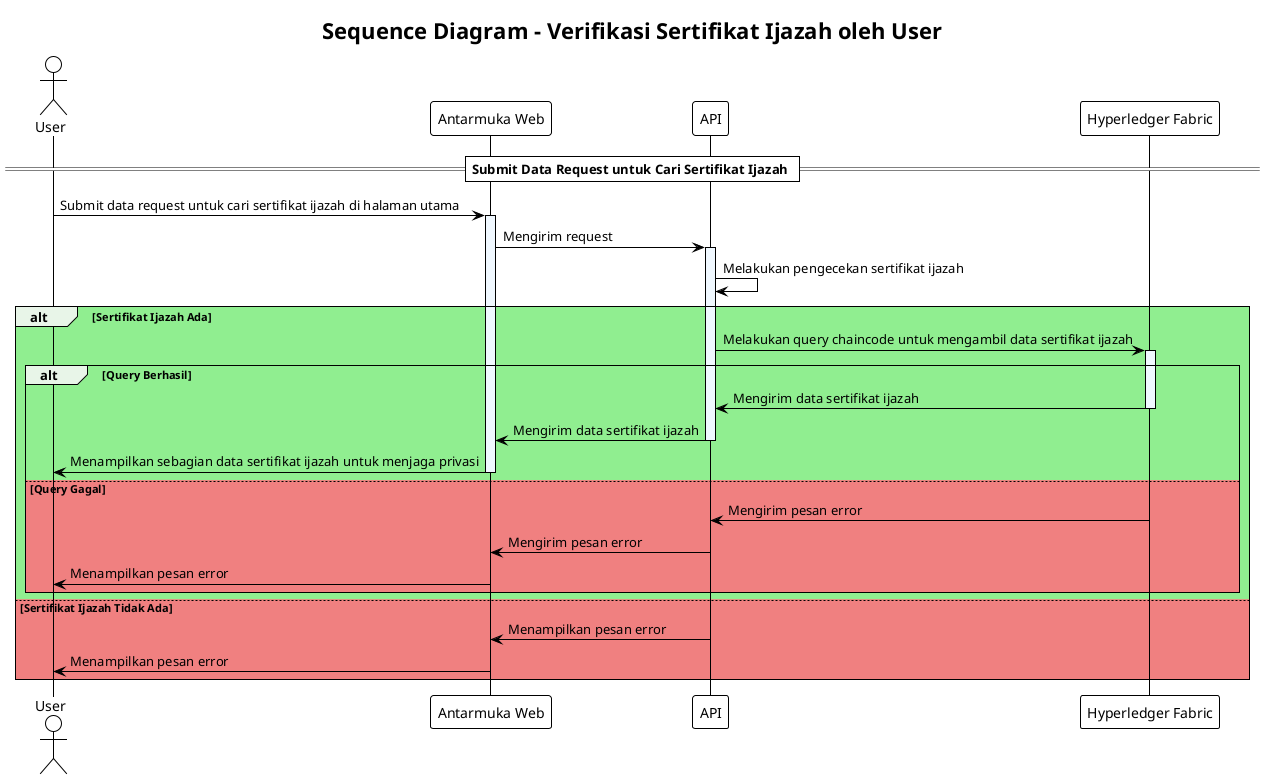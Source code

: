 @startuml SD-1
!theme plain
title Sequence Diagram - Verifikasi Sertifikat Ijazah oleh User

skinparam sequenceGroupBackgroundColor #E8F5E8
skinparam sequenceLifeLineBackgroundColor #F0F8FF

actor User
participant "Antarmuka Web" as Web
participant "API" as API
participant "Hyperledger Fabric" as HLF

== Submit Data Request untuk Cari Sertifikat Ijazah ==
User -> Web: Submit data request untuk cari sertifikat ijazah di halaman utama
activate Web

Web -> API: Mengirim request
activate API

API -> API: Melakukan pengecekan sertifikat ijazah

alt #lightgreen Sertifikat Ijazah Ada
    API -> HLF: Melakukan query chaincode untuk mengambil data sertifikat ijazah
    activate HLF
    
    alt #lightgreen Query Berhasil
        HLF -> API: Mengirim data sertifikat ijazah
        deactivate HLF
        
        API -> Web: Mengirim data sertifikat ijazah
        deactivate API
        
        Web -> User: Menampilkan sebagian data sertifikat ijazah untuk menjaga privasi
        deactivate Web
        
    else #lightcoral Query Gagal
        HLF -> API: Mengirim pesan error
        deactivate HLF
        
        API -> Web: Mengirim pesan error
        deactivate API
        
        Web -> User: Menampilkan pesan error
        deactivate Web
    end
    
else #lightcoral Sertifikat Ijazah Tidak Ada
    API -> Web: Menampilkan pesan error
    deactivate API
    
    Web -> User: Menampilkan pesan error
    deactivate Web
end

@enduml